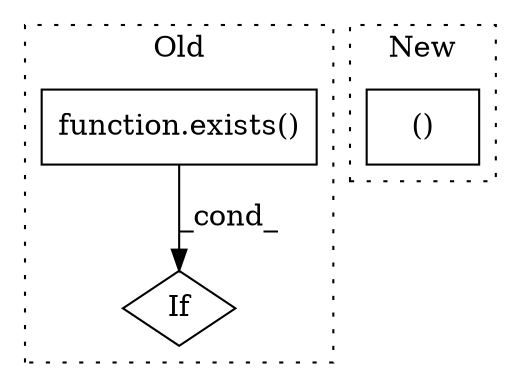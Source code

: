 digraph G {
subgraph cluster0 {
1 [label="function.exists()" a="75" s="4456,4467" l="7,1" shape="box"];
3 [label="If" a="96" s="4453,4468" l="3,14" shape="diamond"];
label = "Old";
style="dotted";
}
subgraph cluster1 {
2 [label="()" a="54" s="5352" l="3" shape="box"];
label = "New";
style="dotted";
}
1 -> 3 [label="_cond_"];
}